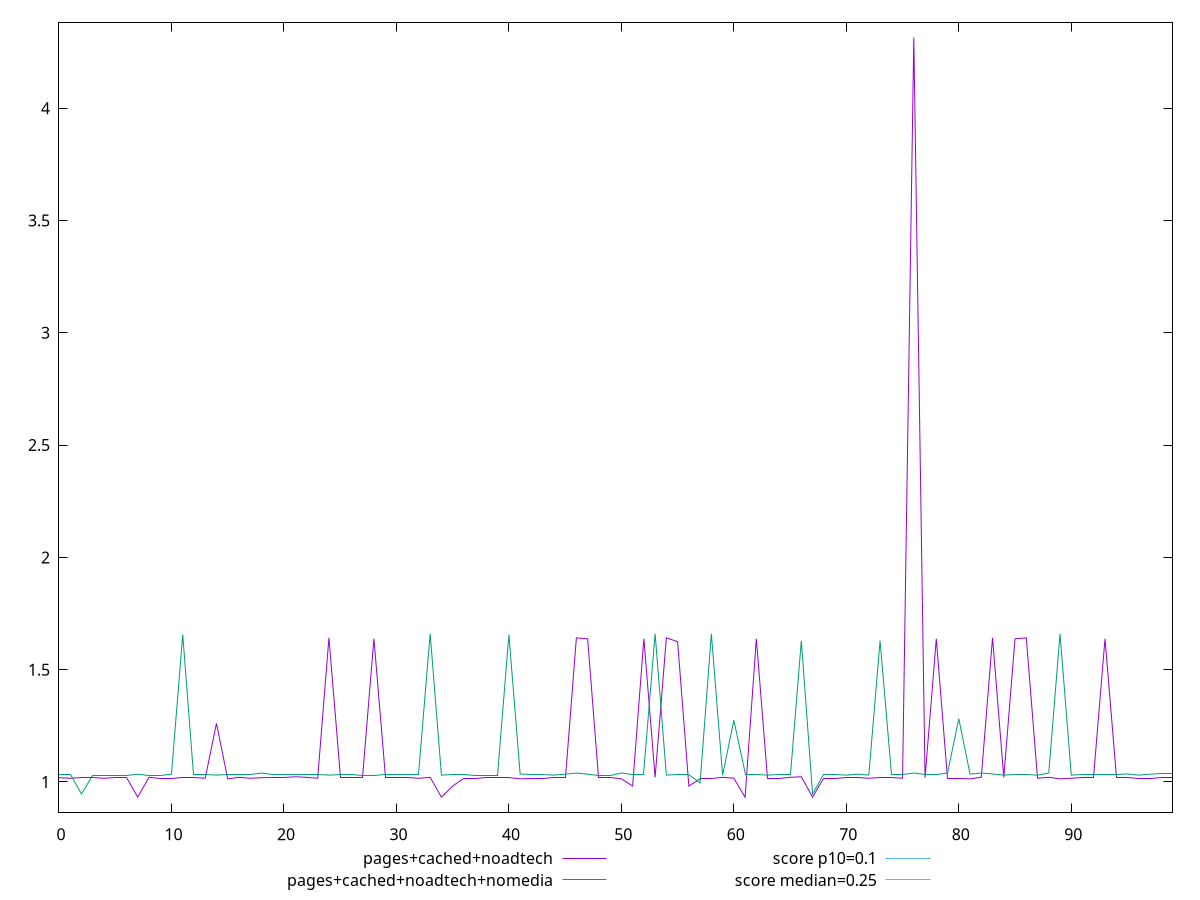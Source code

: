 reset

$pagesCachedNoadtech <<EOF
0 1.0186790063646105
1 1.0162677362230088
2 1.020477737850613
3 1.020477737850613
4 1.0162677362230088
5 1.020477737850613
6 1.020477737850613
7 0.9321282912360297
8 1.020477737850613
9 1.0162677362230088
10 1.0162677362230088
11 1.020477737850613
12 1.020477737850613
13 1.0162677362230088
14 1.2608037673102486
15 1.013717047797309
16 1.020477737850613
17 1.0162677362230088
18 1.0186790063646105
19 1.020477737850613
20 1.020477737850613
21 1.0228890079922146
22 1.020477737850613
23 1.0162677362230088
24 1.6416703355577258
25 1.020477737850613
26 1.020477737850613
27 1.0204777378506131
28 1.6374603339301215
29 1.020477737850613
30 1.020477737850613
31 1.0204777378506131
32 1.0162677362230088
33 1.020477737850613
34 0.9321282912360298
35 0.981503128475613
36 1.0162677362230088
37 1.0162677362230088
38 1.0204777378506131
39 1.020477737850613
40 1.0204777378506131
41 1.013717047797309
42 1.0162677362230088
43 1.0162677362230088
44 1.020477737850613
45 1.020477737850613
46 1.6416703355577256
47 1.6374603339301217
48 1.0204777378506131
49 1.0204777378506131
50 1.013717047797309
51 0.981503128475613
52 1.6374603339301215
53 1.020477737850613
54 1.6416703355577258
55 1.6245827297634547
56 0.981503128475613
57 1.0162677362230088
58 1.0162677362230088
59 1.020477737850613
60 1.0162677362230088
61 0.9321282912360298
62 1.6374603339301215
63 1.0162677362230088
64 1.0162677362230088
65 1.020477737850613
66 1.0228890079922146
67 0.9321282912360297
68 1.0162677362230088
69 1.0162677362230088
70 1.0204777378506131
71 1.020477737850613
72 1.0162677362230088
73 1.020477737850613
74 1.020477737850613
75 1.0162677362230088
76 4.315516493055556
77 1.0186790063646105
78 1.6374603339301217
79 1.0162677362230088
80 1.0162677362230088
81 1.013717047797309
82 1.020477737850613
83 1.6416703355577256
84 1.0204777378506131
85 1.6374603339301217
86 1.6416703355577256
87 1.0162677362230088
88 1.020477737850613
89 1.013717047797309
90 1.0162677362230088
91 1.020477737850613
92 1.020477737850613
93 1.6374603339301215
94 1.020477737850613
95 1.020477737850613
96 1.0162677362230088
97 1.0162677362230088
98 1.020477737850613
99 1.020477737850613
EOF

$pagesCachedNoadtechNomedia <<EOF
0 1.0344603203667533
1 1.0344603203667533
2 0.9461108737521702
3 1.0302503187391492
4 1.0302503187391492
5 1.0302503187391492
6 1.0302503187391494
7 1.0344603203667533
8 1.0302503187391492
9 1.0302503187391492
10 1.0344603203667533
11 1.655515889485677
12 1.0344603203667535
13 1.0344603203667533
14 1.0302503187391492
15 1.0344603203667533
16 1.0344603203667533
17 1.0344603203667535
18 1.039573981391059
19 1.0344603203667533
20 1.0344603203667533
21 1.0344603203667535
22 1.0344603203667533
23 1.0344603203667535
24 1.0302503187391492
25 1.0344603203667535
26 1.0344603203667533
27 1.0302503187391492
28 1.0302503187391492
29 1.0344603203667533
30 1.0344603203667533
31 1.0344603203667533
32 1.0344603203667533
33 1.6597258911132813
34 1.0302503187391494
35 1.0344603203667533
36 1.0344603203667533
37 1.0302503187391492
38 1.0302503187391492
39 1.0302503187391492
40 1.6555158894856772
41 1.0353639797634548
42 1.0344603203667533
43 1.0344603203667533
44 1.0302503187391494
45 1.0344603203667533
46 1.039573981391059
47 1.0344603203667533
48 1.0302503187391492
49 1.0302503187391494
50 1.039573981391059
51 1.0344603203667533
52 1.0344603203667533
53 1.6597258911132813
54 1.0302503187391492
55 1.0344603203667533
56 1.0344603203667533
57 0.9954857109917534
58 1.6597258911132813
59 1.0302503187391494
60 1.274786349826389
61 1.0344603203667533
62 1.0344603203667533
63 1.0302503187391494
64 1.0344603203667533
65 1.0344603203667533
66 1.628792731391059
67 0.9461108737521702
68 1.0344603203667535
69 1.0344603203667533
70 1.0302503187391494
71 1.0344603203667533
72 1.0302503187391494
73 1.628792731391059
74 1.0344603203667533
75 1.0344603203667533
76 1.0395739813910592
77 1.0344603203667533
78 1.0344603203667533
79 1.039573981391059
80 1.2817014973958334
81 1.0344603203667533
82 1.0395739813910592
83 1.0353639797634548
84 1.0302503187391494
85 1.0344603203667535
86 1.0344603203667533
87 1.0302503187391494
88 1.0395739813910592
89 1.6597258911132813
90 1.0302503187391494
91 1.0344603203667533
92 1.0344603203667533
93 1.0344603203667535
94 1.0344603203667533
95 1.0353639797634548
96 1.0302503187391492
97 1.0344603203667533
98 1.039573981391059
99 1.0395739813910592
EOF

set key outside below
set xrange [0:99]
set yrange [0.8644605271996392:4.383184257091947]
set trange [0.8644605271996392:4.383184257091947]
set terminal svg size 640, 520 enhanced background rgb 'white'
set output "report_00015_2021-02-09T16-11-33.973Z/cumulative-layout-shift/comparison/line/2_vs_3.svg"

plot $pagesCachedNoadtech title "pages+cached+noadtech" with line, \
     $pagesCachedNoadtechNomedia title "pages+cached+noadtech+nomedia" with line, \
     0.1 title "score p10=0.1", \
     0.25 title "score median=0.25"

reset
